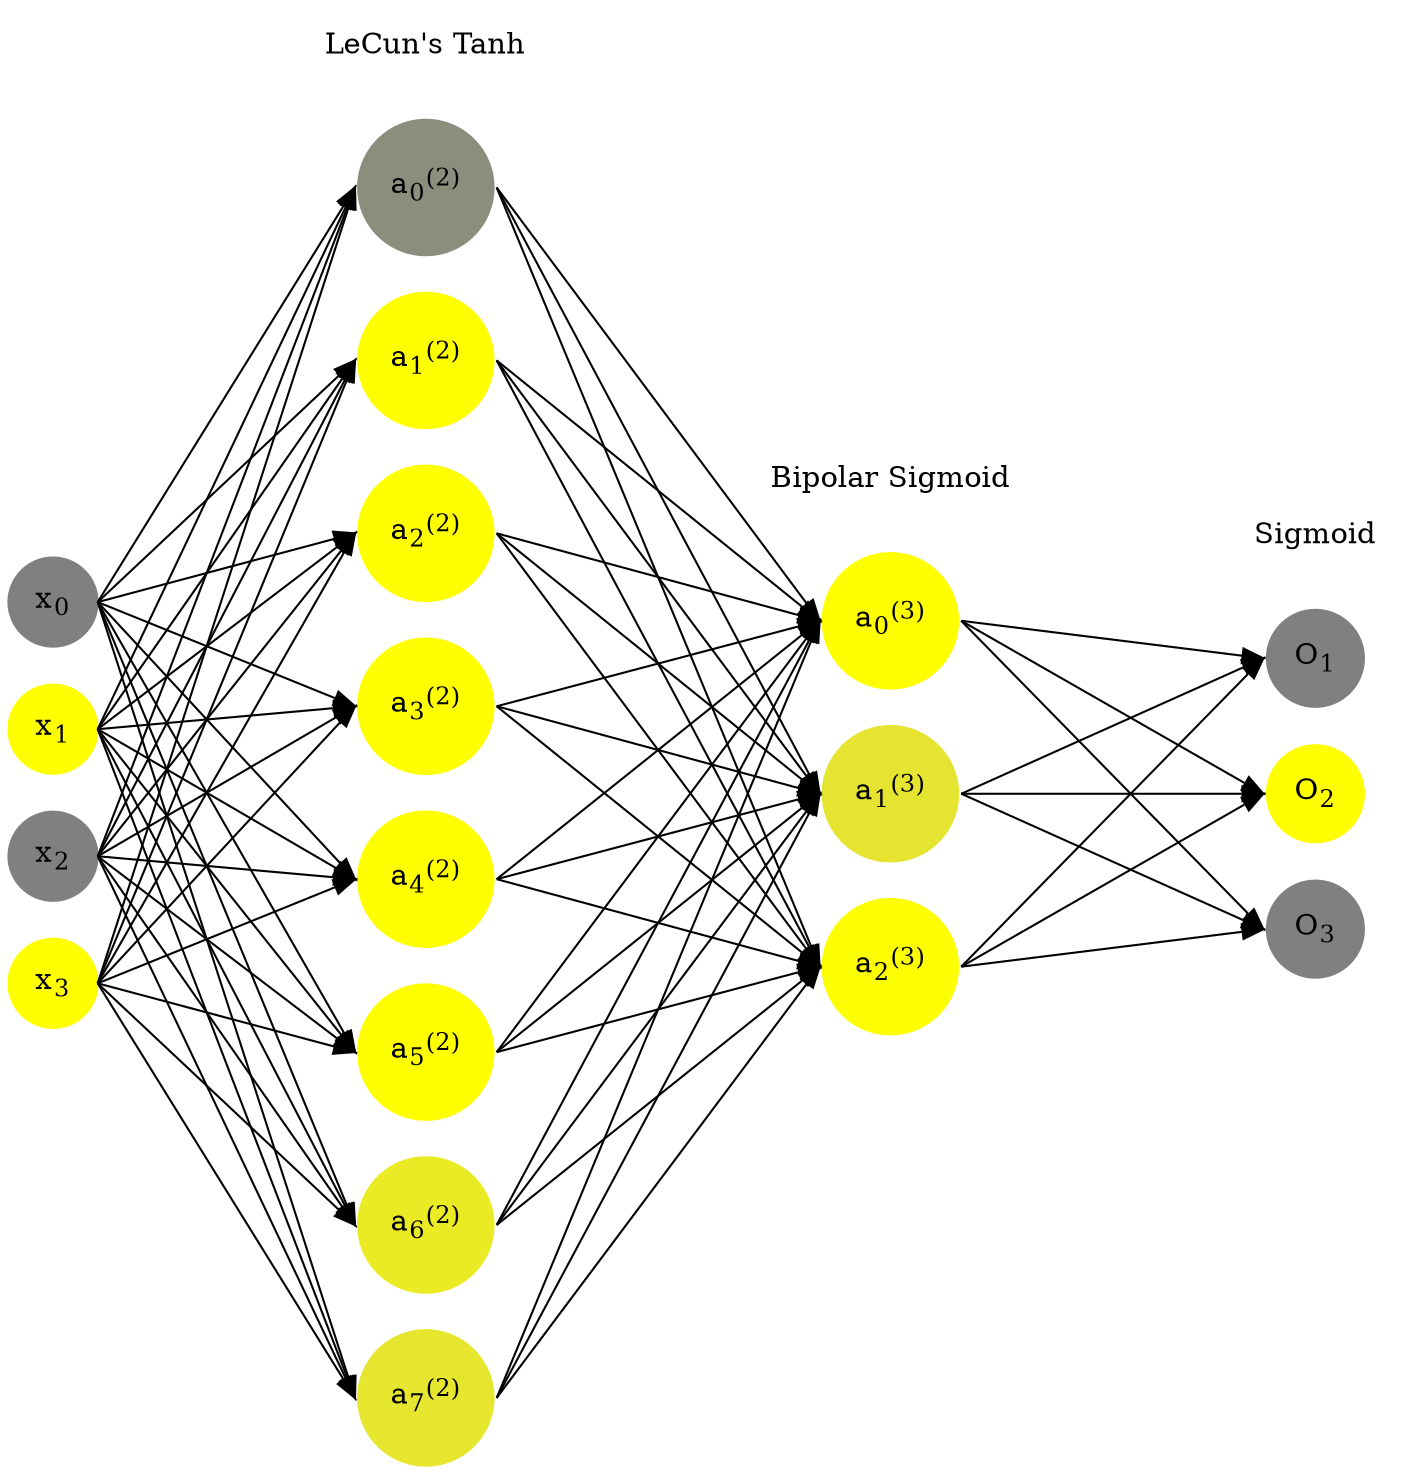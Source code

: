 digraph G {
	rankdir = LR;
	splines=false;
	edge[style=invis];
	ranksep= 1.4;
	{
	node [shape=circle, color="0.1667, 0.0, 0.5", style=filled, fillcolor="0.1667, 0.0, 0.5"];
	x0 [label=<x<sub>0</sub>>];
	}
	{
	node [shape=circle, color="0.1667, 1.0, 1.0", style=filled, fillcolor="0.1667, 1.0, 1.0"];
	x1 [label=<x<sub>1</sub>>];
	}
	{
	node [shape=circle, color="0.1667, 0.0, 0.5", style=filled, fillcolor="0.1667, 0.0, 0.5"];
	x2 [label=<x<sub>2</sub>>];
	}
	{
	node [shape=circle, color="0.1667, 1.0, 1.0", style=filled, fillcolor="0.1667, 1.0, 1.0"];
	x3 [label=<x<sub>3</sub>>];
	}
	{
	node [shape=circle, color="0.1667, 0.108063, 0.554031", style=filled, fillcolor="0.1667, 0.108063, 0.554031"];
	a02 [label=<a<sub>0</sub><sup>(2)</sup>>];
	}
	{
	node [shape=circle, color="0.1667, 1.692588, 1.346294", style=filled, fillcolor="0.1667, 1.692588, 1.346294"];
	a12 [label=<a<sub>1</sub><sup>(2)</sup>>];
	}
	{
	node [shape=circle, color="0.1667, 1.366487, 1.183244", style=filled, fillcolor="0.1667, 1.366487, 1.183244"];
	a22 [label=<a<sub>2</sub><sup>(2)</sup>>];
	}
	{
	node [shape=circle, color="0.1667, 1.132452, 1.066226", style=filled, fillcolor="0.1667, 1.132452, 1.066226"];
	a32 [label=<a<sub>3</sub><sup>(2)</sup>>];
	}
	{
	node [shape=circle, color="0.1667, 1.106686, 1.053343", style=filled, fillcolor="0.1667, 1.106686, 1.053343"];
	a42 [label=<a<sub>4</sub><sup>(2)</sup>>];
	}
	{
	node [shape=circle, color="0.1667, 1.281316, 1.140658", style=filled, fillcolor="0.1667, 1.281316, 1.140658"];
	a52 [label=<a<sub>5</sub><sup>(2)</sup>>];
	}
	{
	node [shape=circle, color="0.1667, 0.840873, 0.920437", style=filled, fillcolor="0.1667, 0.840873, 0.920437"];
	a62 [label=<a<sub>6</sub><sup>(2)</sup>>];
	}
	{
	node [shape=circle, color="0.1667, 0.797897, 0.898949", style=filled, fillcolor="0.1667, 0.797897, 0.898949"];
	a72 [label=<a<sub>7</sub><sup>(2)</sup>>];
	}
	{
	node [shape=circle, color="0.1667, 0.999983, 0.999992", style=filled, fillcolor="0.1667, 0.999983, 0.999992"];
	a03 [label=<a<sub>0</sub><sup>(3)</sup>>];
	}
	{
	node [shape=circle, color="0.1667, 0.784704, 0.892352", style=filled, fillcolor="0.1667, 0.784704, 0.892352"];
	a13 [label=<a<sub>1</sub><sup>(3)</sup>>];
	}
	{
	node [shape=circle, color="0.1667, 0.986596, 0.993298", style=filled, fillcolor="0.1667, 0.986596, 0.993298"];
	a23 [label=<a<sub>2</sub><sup>(3)</sup>>];
	}
	{
	node [shape=circle, color="0.1667, 0.0, 0.5", style=filled, fillcolor="0.1667, 0.0, 0.5"];
	O1 [label=<O<sub>1</sub>>];
	}
	{
	node [shape=circle, color="0.1667, 1.0, 1.0", style=filled, fillcolor="0.1667, 1.0, 1.0"];
	O2 [label=<O<sub>2</sub>>];
	}
	{
	node [shape=circle, color="0.1667, 0.0, 0.5", style=filled, fillcolor="0.1667, 0.0, 0.5"];
	O3 [label=<O<sub>3</sub>>];
	}
	{
	rank=same;
	x0->x1->x2->x3;
	}
	{
	rank=same;
	a02->a12->a22->a32->a42->a52->a62->a72;
	}
	{
	rank=same;
	a03->a13->a23;
	}
	{
	rank=same;
	O1->O2->O3;
	}
	l1 [shape=plaintext,label="LeCun's Tanh"];
	l1->a02;
	{rank=same; l1;a02};
	l2 [shape=plaintext,label="Bipolar Sigmoid"];
	l2->a03;
	{rank=same; l2;a03};
	l3 [shape=plaintext,label="Sigmoid"];
	l3->O1;
	{rank=same; l3;O1};
edge[style=solid, tailport=e, headport=w];
	{x0;x1;x2;x3} -> {a02;a12;a22;a32;a42;a52;a62;a72};
	{a02;a12;a22;a32;a42;a52;a62;a72} -> {a03;a13;a23};
	{a03;a13;a23} -> {O1,O2,O3};
}